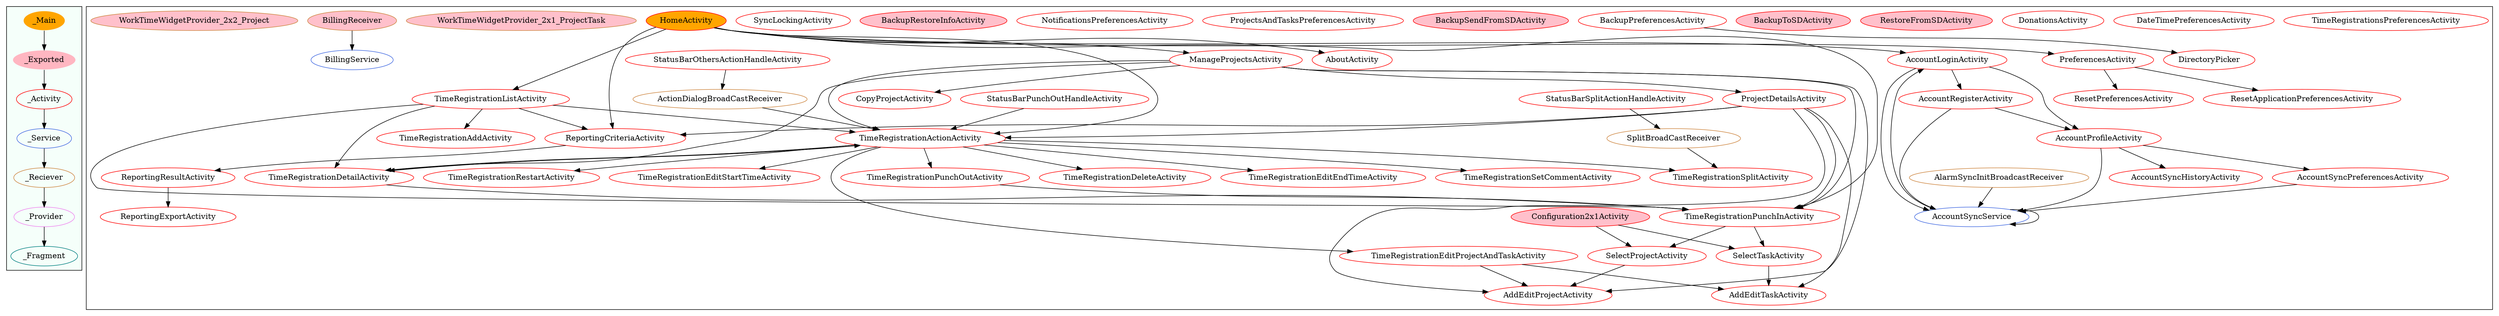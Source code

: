 digraph G {
subgraph cluster_legend{ 
bgcolor=mintcream;
_Activity[color = red];
_Service[color = royalblue];
_Provider[color = violet];
_Reciever[color = peru];
_Fragment[color = teal];
_Main[style=filled, fillcolor=orange, color = mintcream];
_Exported[style=filled, fillcolor=lightpink, color = mintcream];
_Main -> _Exported -> _Activity -> _Service -> _Reciever -> _Provider -> _Fragment; 
}
subgraph cluster_component{ 
TimeRegistrationPunchInActivity[color = red];
ReportingResultActivity[color = red];
DirectoryPicker[color = red];
SelectTaskActivity[color = red];
TimeRegistrationsPreferencesActivity[color = red];
TimeRegistrationSplitActivity[color = red];
TimeRegistrationListActivity[color = red];
TimeRegistrationEditProjectAndTaskActivity[color = red];
PreferencesActivity[color = red];
ManageProjectsActivity[color = red];
ResetPreferencesActivity[color = red];
TimeRegistrationDeleteActivity[color = red];
TimeRegistrationEditEndTimeActivity[color = red];
TimeRegistrationActionActivity[color = red];
DateTimePreferencesActivity[color = red];
DonationsActivity[color = red];
RestoreFromSDActivity[style=filled, fillcolor=pink, color = red];
CopyProjectActivity[color = red];
AddEditTaskActivity[color = red];
Configuration2x1Activity[style=filled, fillcolor=pink, color = red];
TimeRegistrationPunchOutActivity[color = red];
AccountSyncPreferencesActivity[color = red];
BackupToSDActivity[style=filled, fillcolor=pink, color = red];
BackupPreferencesActivity[color = red];
BackupSendFromSDActivity[style=filled, fillcolor=pink, color = red];
AboutActivity[color = red];
StatusBarSplitActionHandleActivity[color = red];
ReportingCriteriaActivity[color = red];
TimeRegistrationSetCommentActivity[color = red];
ProjectDetailsActivity[color = red];
SelectProjectActivity[color = red];
TimeRegistrationRestartActivity[color = red];
StatusBarOthersActionHandleActivity[color = red];
TimeRegistrationAddActivity[color = red];
AccountRegisterActivity[color = red];
TimeRegistrationEditStartTimeActivity[color = red];
ProjectsAndTasksPreferencesActivity[color = red];
AccountProfileActivity[color = red];
AddEditProjectActivity[color = red];
NotificationsPreferencesActivity[color = red];
ResetApplicationPreferencesActivity[color = red];
AccountSyncHistoryActivity[color = red];
BackupRestoreInfoActivity[style=filled, fillcolor=pink, color = red];
AccountLoginActivity[color = red];
SyncLockingActivity[color = red];
TimeRegistrationDetailActivity[color = red];
ReportingExportActivity[color = red];
HomeActivity[style=filled, fillcolor=orange, color = red];
StatusBarPunchOutHandleActivity[color = red];
AccountSyncService[color = royalblue];
BillingService[color = royalblue];
WorkTimeWidgetProvider_2x1_ProjectTask[style=filled, fillcolor=pink, color = peru];
BillingReceiver[style=filled, fillcolor=pink, color = peru];
AlarmSyncInitBroadcastReceiver[color = peru];
ActionDialogBroadCastReceiver[color = peru];
WorkTimeWidgetProvider_2x2_Project[style=filled, fillcolor=pink, color = peru];
SplitBroadCastReceiver[color = peru];
TimeRegistrationPunchInActivity->SelectTaskActivity;
TimeRegistrationPunchInActivity->SelectProjectActivity;
ProjectDetailsActivity->AddEditTaskActivity;
ProjectDetailsActivity->ReportingCriteriaActivity;
ProjectDetailsActivity->AddEditProjectActivity;
ProjectDetailsActivity->TimeRegistrationActionActivity;
ProjectDetailsActivity->TimeRegistrationPunchInActivity;
ReportingResultActivity->ReportingExportActivity;
BillingReceiver->BillingService;
SelectProjectActivity->AddEditProjectActivity;
SelectTaskActivity->AddEditTaskActivity;
ActionDialogBroadCastReceiver->TimeRegistrationActionActivity;
TimeRegistrationListActivity->TimeRegistrationActionActivity;
TimeRegistrationListActivity->TimeRegistrationAddActivity;
TimeRegistrationListActivity->TimeRegistrationPunchInActivity;
TimeRegistrationListActivity->TimeRegistrationDetailActivity;
TimeRegistrationListActivity->ReportingCriteriaActivity;
SplitBroadCastReceiver->TimeRegistrationSplitActivity;
StatusBarOthersActionHandleActivity->ActionDialogBroadCastReceiver;
TimeRegistrationEditProjectAndTaskActivity->AddEditTaskActivity;
TimeRegistrationEditProjectAndTaskActivity->AddEditProjectActivity;
PreferencesActivity->ResetPreferencesActivity;
PreferencesActivity->ResetApplicationPreferencesActivity;
ManageProjectsActivity->AddEditProjectActivity;
ManageProjectsActivity->ProjectDetailsActivity;
ManageProjectsActivity->TimeRegistrationPunchInActivity;
ManageProjectsActivity->TimeRegistrationActionActivity;
ManageProjectsActivity->TimeRegistrationDetailActivity;
ManageProjectsActivity->CopyProjectActivity;
AccountRegisterActivity->AccountSyncService;
AccountRegisterActivity->AccountProfileActivity;
AlarmSyncInitBroadcastReceiver->AccountSyncService;
AccountProfileActivity->AccountSyncHistoryActivity;
AccountProfileActivity->AccountSyncPreferencesActivity;
AccountProfileActivity->AccountSyncService;
TimeRegistrationActionActivity->TimeRegistrationDeleteActivity;
TimeRegistrationActionActivity->TimeRegistrationEditEndTimeActivity;
TimeRegistrationActionActivity->TimeRegistrationSetCommentActivity;
TimeRegistrationActionActivity->TimeRegistrationSplitActivity;
TimeRegistrationActionActivity->TimeRegistrationEditStartTimeActivity;
TimeRegistrationActionActivity->TimeRegistrationPunchOutActivity;
TimeRegistrationActionActivity->TimeRegistrationDetailActivity;
TimeRegistrationActionActivity->TimeRegistrationRestartActivity;
TimeRegistrationActionActivity->TimeRegistrationEditProjectAndTaskActivity;
AccountSyncService->AccountSyncService;
AccountSyncService->AccountLoginActivity;
Configuration2x1Activity->SelectTaskActivity;
Configuration2x1Activity->SelectProjectActivity;
TimeRegistrationPunchOutActivity->TimeRegistrationPunchInActivity;
AccountLoginActivity->AccountRegisterActivity;
AccountLoginActivity->AccountSyncService;
AccountLoginActivity->AccountProfileActivity;
AccountSyncPreferencesActivity->AccountSyncService;
TimeRegistrationDetailActivity->TimeRegistrationActionActivity;
TimeRegistrationDetailActivity->TimeRegistrationPunchInActivity;
BackupPreferencesActivity->DirectoryPicker;
StatusBarSplitActionHandleActivity->SplitBroadCastReceiver;
HomeActivity->ManageProjectsActivity;
HomeActivity->TimeRegistrationPunchInActivity;
HomeActivity->TimeRegistrationActionActivity;
HomeActivity->AboutActivity;
HomeActivity->PreferencesActivity;
HomeActivity->TimeRegistrationListActivity;
HomeActivity->AccountLoginActivity;
HomeActivity->ReportingCriteriaActivity;
ReportingCriteriaActivity->ReportingResultActivity;
StatusBarPunchOutHandleActivity->TimeRegistrationActionActivity;
}
}
